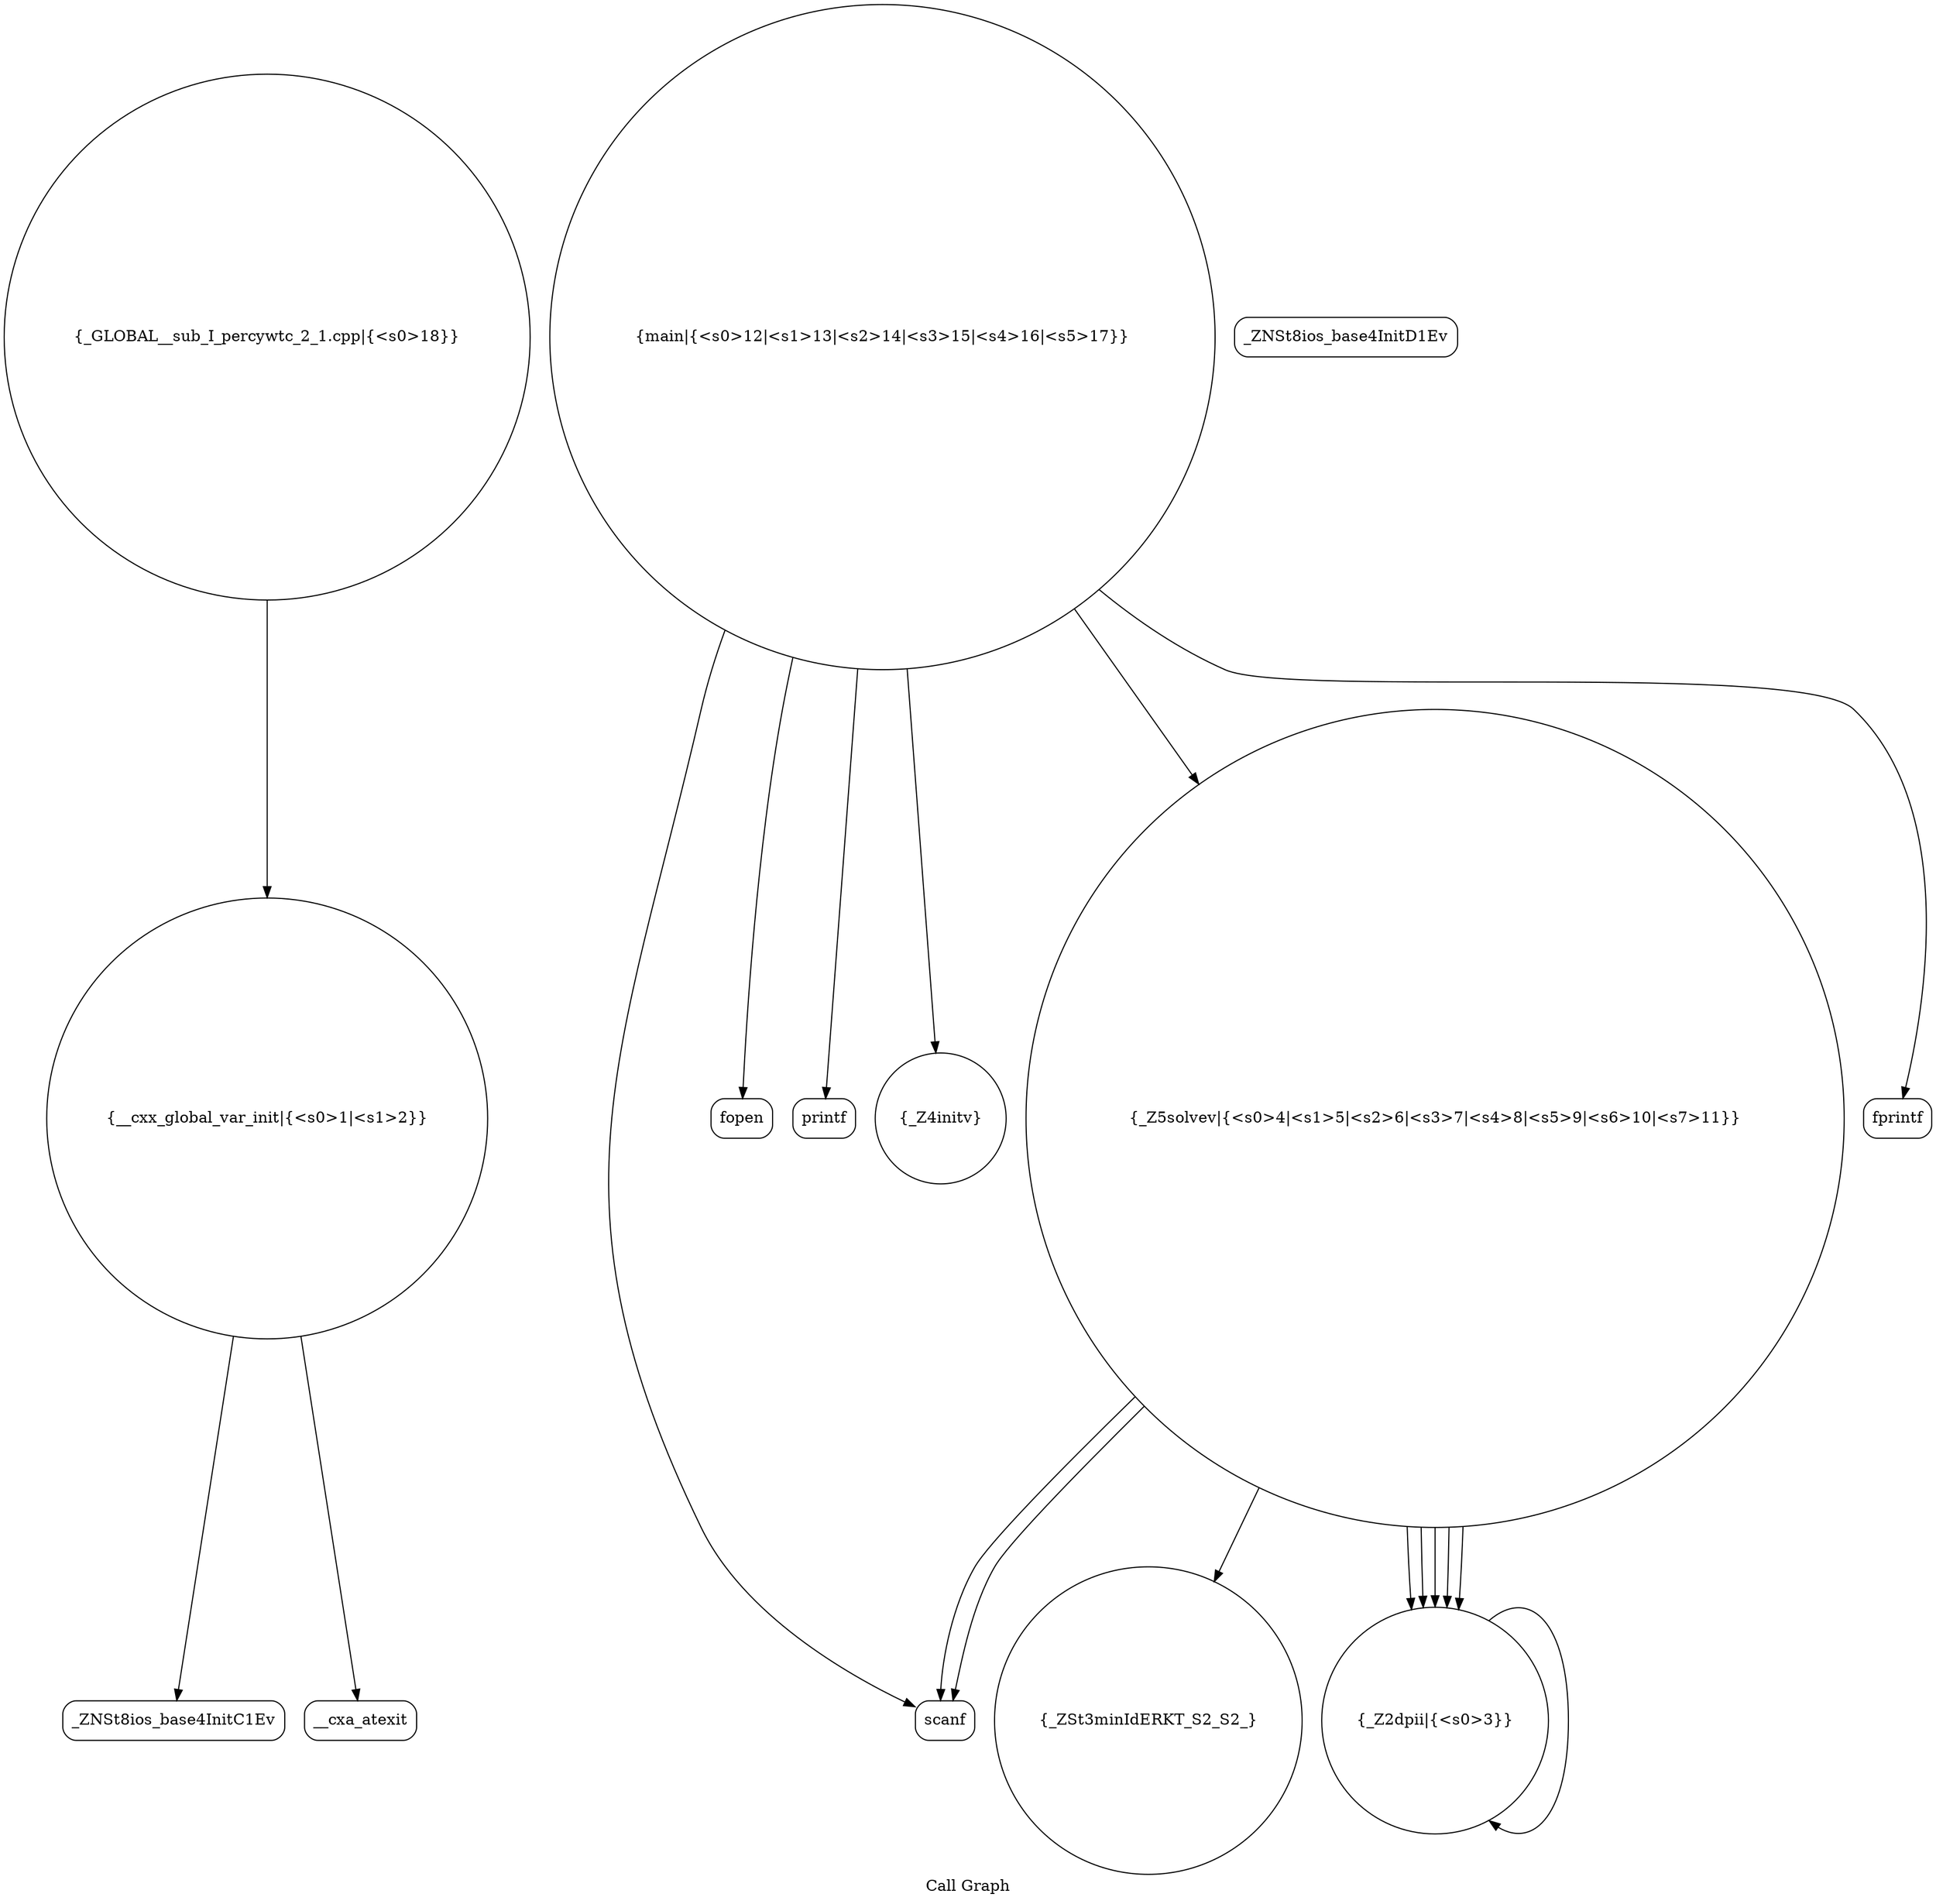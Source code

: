 digraph "Call Graph" {
	label="Call Graph";

	Node0x55830b3ba7c0 [shape=record,shape=circle,label="{__cxx_global_var_init|{<s0>1|<s1>2}}"];
	Node0x55830b3ba7c0:s0 -> Node0x55830b3bac50[color=black];
	Node0x55830b3ba7c0:s1 -> Node0x55830b3bad50[color=black];
	Node0x55830b3baf50 [shape=record,shape=Mrecord,label="{scanf}"];
	Node0x55830b3bacd0 [shape=record,shape=Mrecord,label="{_ZNSt8ios_base4InitD1Ev}"];
	Node0x55830b3bb050 [shape=record,shape=circle,label="{main|{<s0>12|<s1>13|<s2>14|<s3>15|<s4>16|<s5>17}}"];
	Node0x55830b3bb050:s0 -> Node0x55830b3baf50[color=black];
	Node0x55830b3bb050:s1 -> Node0x55830b3bb0d0[color=black];
	Node0x55830b3bb050:s2 -> Node0x55830b3bb150[color=black];
	Node0x55830b3bb050:s3 -> Node0x55830b3badd0[color=black];
	Node0x55830b3bb050:s4 -> Node0x55830b3baed0[color=black];
	Node0x55830b3bb050:s5 -> Node0x55830b3bb1d0[color=black];
	Node0x55830b3badd0 [shape=record,shape=circle,label="{_Z4initv}"];
	Node0x55830b3bb150 [shape=record,shape=Mrecord,label="{printf}"];
	Node0x55830b3baed0 [shape=record,shape=circle,label="{_Z5solvev|{<s0>4|<s1>5|<s2>6|<s3>7|<s4>8|<s5>9|<s6>10|<s7>11}}"];
	Node0x55830b3baed0:s0 -> Node0x55830b3baf50[color=black];
	Node0x55830b3baed0:s1 -> Node0x55830b3baf50[color=black];
	Node0x55830b3baed0:s2 -> Node0x55830b3bafd0[color=black];
	Node0x55830b3baed0:s3 -> Node0x55830b3bae50[color=black];
	Node0x55830b3baed0:s4 -> Node0x55830b3bae50[color=black];
	Node0x55830b3baed0:s5 -> Node0x55830b3bae50[color=black];
	Node0x55830b3baed0:s6 -> Node0x55830b3bae50[color=black];
	Node0x55830b3baed0:s7 -> Node0x55830b3bae50[color=black];
	Node0x55830b3bb250 [shape=record,shape=circle,label="{_GLOBAL__sub_I_percywtc_2_1.cpp|{<s0>18}}"];
	Node0x55830b3bb250:s0 -> Node0x55830b3ba7c0[color=black];
	Node0x55830b3bac50 [shape=record,shape=Mrecord,label="{_ZNSt8ios_base4InitC1Ev}"];
	Node0x55830b3bafd0 [shape=record,shape=circle,label="{_ZSt3minIdERKT_S2_S2_}"];
	Node0x55830b3bad50 [shape=record,shape=Mrecord,label="{__cxa_atexit}"];
	Node0x55830b3bb0d0 [shape=record,shape=Mrecord,label="{fopen}"];
	Node0x55830b3bae50 [shape=record,shape=circle,label="{_Z2dpii|{<s0>3}}"];
	Node0x55830b3bae50:s0 -> Node0x55830b3bae50[color=black];
	Node0x55830b3bb1d0 [shape=record,shape=Mrecord,label="{fprintf}"];
}
